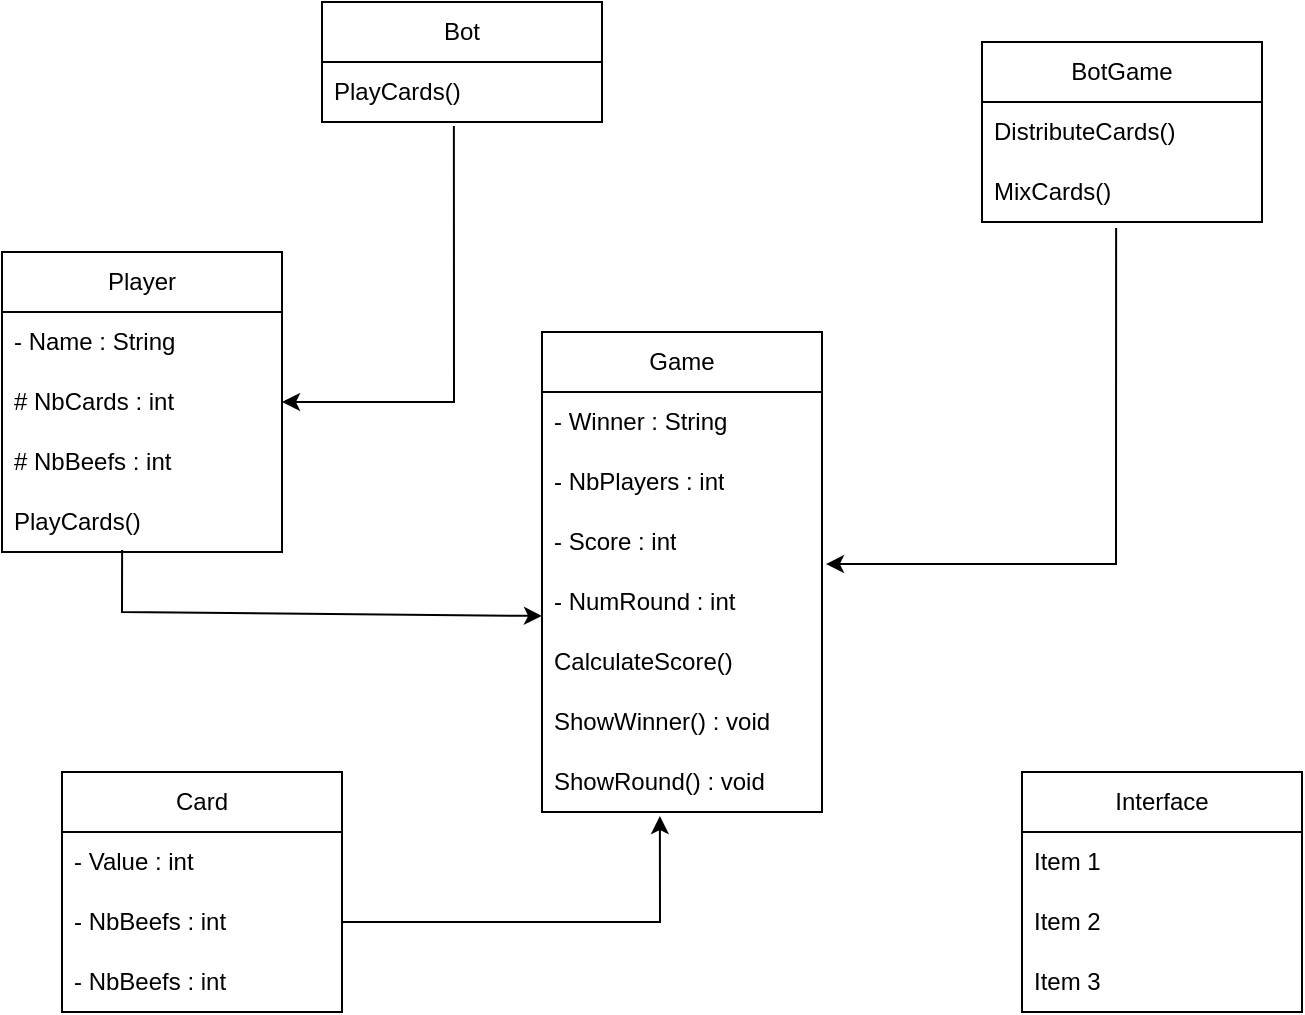 <mxfile version="21.3.2" type="github">
  <diagram name="Page-1" id="wv4Z3Dl6g_FrQd1WbZ8e">
    <mxGraphModel dx="954" dy="647" grid="1" gridSize="10" guides="1" tooltips="1" connect="1" arrows="1" fold="1" page="1" pageScale="1" pageWidth="827" pageHeight="1169" math="0" shadow="0">
      <root>
        <mxCell id="0" />
        <mxCell id="1" parent="0" />
        <mxCell id="XW63vjKqGGyjCluR1eWd-6" value="Player" style="swimlane;fontStyle=0;childLayout=stackLayout;horizontal=1;startSize=30;horizontalStack=0;resizeParent=1;resizeParentMax=0;resizeLast=0;collapsible=1;marginBottom=0;whiteSpace=wrap;html=1;strokeColor=default;" vertex="1" parent="1">
          <mxGeometry x="80" y="205" width="140" height="150" as="geometry" />
        </mxCell>
        <mxCell id="XW63vjKqGGyjCluR1eWd-7" value="- Name : String" style="text;strokeColor=none;fillColor=none;align=left;verticalAlign=middle;spacingLeft=4;spacingRight=4;overflow=hidden;points=[[0,0.5],[1,0.5]];portConstraint=eastwest;rotatable=0;whiteSpace=wrap;html=1;" vertex="1" parent="XW63vjKqGGyjCluR1eWd-6">
          <mxGeometry y="30" width="140" height="30" as="geometry" />
        </mxCell>
        <mxCell id="XW63vjKqGGyjCluR1eWd-8" value="# NbCards : int" style="text;strokeColor=none;fillColor=none;align=left;verticalAlign=middle;spacingLeft=4;spacingRight=4;overflow=hidden;points=[[0,0.5],[1,0.5]];portConstraint=eastwest;rotatable=0;whiteSpace=wrap;html=1;" vertex="1" parent="XW63vjKqGGyjCluR1eWd-6">
          <mxGeometry y="60" width="140" height="30" as="geometry" />
        </mxCell>
        <mxCell id="XW63vjKqGGyjCluR1eWd-60" value="# NbBeefs : int" style="text;strokeColor=none;fillColor=none;align=left;verticalAlign=middle;spacingLeft=4;spacingRight=4;overflow=hidden;points=[[0,0.5],[1,0.5]];portConstraint=eastwest;rotatable=0;whiteSpace=wrap;html=1;" vertex="1" parent="XW63vjKqGGyjCluR1eWd-6">
          <mxGeometry y="90" width="140" height="30" as="geometry" />
        </mxCell>
        <mxCell id="XW63vjKqGGyjCluR1eWd-9" value="PlayCards()" style="text;strokeColor=none;fillColor=none;align=left;verticalAlign=middle;spacingLeft=4;spacingRight=4;overflow=hidden;points=[[0,0.5],[1,0.5]];portConstraint=eastwest;rotatable=0;whiteSpace=wrap;html=1;" vertex="1" parent="XW63vjKqGGyjCluR1eWd-6">
          <mxGeometry y="120" width="140" height="30" as="geometry" />
        </mxCell>
        <mxCell id="XW63vjKqGGyjCluR1eWd-10" value="Game" style="swimlane;fontStyle=0;childLayout=stackLayout;horizontal=1;startSize=30;horizontalStack=0;resizeParent=1;resizeParentMax=0;resizeLast=0;collapsible=1;marginBottom=0;whiteSpace=wrap;html=1;" vertex="1" parent="1">
          <mxGeometry x="350" y="245" width="140" height="240" as="geometry" />
        </mxCell>
        <mxCell id="XW63vjKqGGyjCluR1eWd-11" value="- Winner : String" style="text;strokeColor=none;fillColor=none;align=left;verticalAlign=middle;spacingLeft=4;spacingRight=4;overflow=hidden;points=[[0,0.5],[1,0.5]];portConstraint=eastwest;rotatable=0;whiteSpace=wrap;html=1;" vertex="1" parent="XW63vjKqGGyjCluR1eWd-10">
          <mxGeometry y="30" width="140" height="30" as="geometry" />
        </mxCell>
        <mxCell id="XW63vjKqGGyjCluR1eWd-12" value="- NbPlayers : int" style="text;strokeColor=none;fillColor=none;align=left;verticalAlign=middle;spacingLeft=4;spacingRight=4;overflow=hidden;points=[[0,0.5],[1,0.5]];portConstraint=eastwest;rotatable=0;whiteSpace=wrap;html=1;" vertex="1" parent="XW63vjKqGGyjCluR1eWd-10">
          <mxGeometry y="60" width="140" height="30" as="geometry" />
        </mxCell>
        <mxCell id="XW63vjKqGGyjCluR1eWd-19" value="- Score : int" style="text;strokeColor=none;fillColor=none;align=left;verticalAlign=middle;spacingLeft=4;spacingRight=4;overflow=hidden;points=[[0,0.5],[1,0.5]];portConstraint=eastwest;rotatable=0;whiteSpace=wrap;html=1;" vertex="1" parent="XW63vjKqGGyjCluR1eWd-10">
          <mxGeometry y="90" width="140" height="30" as="geometry" />
        </mxCell>
        <mxCell id="XW63vjKqGGyjCluR1eWd-24" value="- NumRound : int" style="text;strokeColor=none;fillColor=none;align=left;verticalAlign=middle;spacingLeft=4;spacingRight=4;overflow=hidden;points=[[0,0.5],[1,0.5]];portConstraint=eastwest;rotatable=0;whiteSpace=wrap;html=1;" vertex="1" parent="XW63vjKqGGyjCluR1eWd-10">
          <mxGeometry y="120" width="140" height="30" as="geometry" />
        </mxCell>
        <mxCell id="XW63vjKqGGyjCluR1eWd-13" value="CalculateScore()" style="text;strokeColor=none;fillColor=none;align=left;verticalAlign=middle;spacingLeft=4;spacingRight=4;overflow=hidden;points=[[0,0.5],[1,0.5]];portConstraint=eastwest;rotatable=0;whiteSpace=wrap;html=1;" vertex="1" parent="XW63vjKqGGyjCluR1eWd-10">
          <mxGeometry y="150" width="140" height="30" as="geometry" />
        </mxCell>
        <mxCell id="XW63vjKqGGyjCluR1eWd-25" value="ShowWinner() : void" style="text;strokeColor=none;fillColor=none;align=left;verticalAlign=middle;spacingLeft=4;spacingRight=4;overflow=hidden;points=[[0,0.5],[1,0.5]];portConstraint=eastwest;rotatable=0;whiteSpace=wrap;html=1;" vertex="1" parent="XW63vjKqGGyjCluR1eWd-10">
          <mxGeometry y="180" width="140" height="30" as="geometry" />
        </mxCell>
        <mxCell id="XW63vjKqGGyjCluR1eWd-33" value="ShowRound() : void" style="text;strokeColor=none;fillColor=none;align=left;verticalAlign=middle;spacingLeft=4;spacingRight=4;overflow=hidden;points=[[0,0.5],[1,0.5]];portConstraint=eastwest;rotatable=0;whiteSpace=wrap;html=1;" vertex="1" parent="XW63vjKqGGyjCluR1eWd-10">
          <mxGeometry y="210" width="140" height="30" as="geometry" />
        </mxCell>
        <mxCell id="XW63vjKqGGyjCluR1eWd-20" value="Card" style="swimlane;fontStyle=0;childLayout=stackLayout;horizontal=1;startSize=30;horizontalStack=0;resizeParent=1;resizeParentMax=0;resizeLast=0;collapsible=1;marginBottom=0;whiteSpace=wrap;html=1;" vertex="1" parent="1">
          <mxGeometry x="110" y="465" width="140" height="120" as="geometry" />
        </mxCell>
        <mxCell id="XW63vjKqGGyjCluR1eWd-22" value="- Value : int" style="text;strokeColor=none;fillColor=none;align=left;verticalAlign=middle;spacingLeft=4;spacingRight=4;overflow=hidden;points=[[0,0.5],[1,0.5]];portConstraint=eastwest;rotatable=0;whiteSpace=wrap;html=1;" vertex="1" parent="XW63vjKqGGyjCluR1eWd-20">
          <mxGeometry y="30" width="140" height="30" as="geometry" />
        </mxCell>
        <mxCell id="XW63vjKqGGyjCluR1eWd-21" value="- NbBeefs : int" style="text;strokeColor=none;fillColor=none;align=left;verticalAlign=middle;spacingLeft=4;spacingRight=4;overflow=hidden;points=[[0,0.5],[1,0.5]];portConstraint=eastwest;rotatable=0;whiteSpace=wrap;html=1;" vertex="1" parent="XW63vjKqGGyjCluR1eWd-20">
          <mxGeometry y="60" width="140" height="30" as="geometry" />
        </mxCell>
        <mxCell id="XW63vjKqGGyjCluR1eWd-34" value="- NbBeefs : int" style="text;strokeColor=none;fillColor=none;align=left;verticalAlign=middle;spacingLeft=4;spacingRight=4;overflow=hidden;points=[[0,0.5],[1,0.5]];portConstraint=eastwest;rotatable=0;whiteSpace=wrap;html=1;" vertex="1" parent="XW63vjKqGGyjCluR1eWd-20">
          <mxGeometry y="90" width="140" height="30" as="geometry" />
        </mxCell>
        <mxCell id="XW63vjKqGGyjCluR1eWd-35" value="Bot" style="swimlane;fontStyle=0;childLayout=stackLayout;horizontal=1;startSize=30;horizontalStack=0;resizeParent=1;resizeParentMax=0;resizeLast=0;collapsible=1;marginBottom=0;whiteSpace=wrap;html=1;" vertex="1" parent="1">
          <mxGeometry x="240" y="80" width="140" height="60" as="geometry" />
        </mxCell>
        <mxCell id="XW63vjKqGGyjCluR1eWd-36" value="PlayCards()" style="text;strokeColor=none;fillColor=none;align=left;verticalAlign=middle;spacingLeft=4;spacingRight=4;overflow=hidden;points=[[0,0.5],[1,0.5]];portConstraint=eastwest;rotatable=0;whiteSpace=wrap;html=1;" vertex="1" parent="XW63vjKqGGyjCluR1eWd-35">
          <mxGeometry y="30" width="140" height="30" as="geometry" />
        </mxCell>
        <mxCell id="XW63vjKqGGyjCluR1eWd-44" value="BotGame" style="swimlane;fontStyle=0;childLayout=stackLayout;horizontal=1;startSize=30;horizontalStack=0;resizeParent=1;resizeParentMax=0;resizeLast=0;collapsible=1;marginBottom=0;whiteSpace=wrap;html=1;" vertex="1" parent="1">
          <mxGeometry x="570" y="100" width="140" height="90" as="geometry" />
        </mxCell>
        <mxCell id="XW63vjKqGGyjCluR1eWd-45" value="DistributeCards()" style="text;strokeColor=none;fillColor=none;align=left;verticalAlign=middle;spacingLeft=4;spacingRight=4;overflow=hidden;points=[[0,0.5],[1,0.5]];portConstraint=eastwest;rotatable=0;whiteSpace=wrap;html=1;" vertex="1" parent="XW63vjKqGGyjCluR1eWd-44">
          <mxGeometry y="30" width="140" height="30" as="geometry" />
        </mxCell>
        <mxCell id="XW63vjKqGGyjCluR1eWd-48" value="MixCards()" style="text;strokeColor=none;fillColor=none;align=left;verticalAlign=middle;spacingLeft=4;spacingRight=4;overflow=hidden;points=[[0,0.5],[1,0.5]];portConstraint=eastwest;rotatable=0;whiteSpace=wrap;html=1;" vertex="1" parent="XW63vjKqGGyjCluR1eWd-44">
          <mxGeometry y="60" width="140" height="30" as="geometry" />
        </mxCell>
        <mxCell id="XW63vjKqGGyjCluR1eWd-51" value="" style="endArrow=classic;html=1;rounded=0;exitX=0.429;exitY=0.967;exitDx=0;exitDy=0;exitPerimeter=0;entryX=0;entryY=0.733;entryDx=0;entryDy=0;entryPerimeter=0;" edge="1" parent="1" source="XW63vjKqGGyjCluR1eWd-9" target="XW63vjKqGGyjCluR1eWd-24">
          <mxGeometry width="50" height="50" relative="1" as="geometry">
            <mxPoint x="140" y="415" as="sourcePoint" />
            <mxPoint x="190" y="365" as="targetPoint" />
            <Array as="points">
              <mxPoint x="140" y="385" />
            </Array>
          </mxGeometry>
        </mxCell>
        <mxCell id="XW63vjKqGGyjCluR1eWd-53" value="" style="endArrow=classic;html=1;rounded=0;exitX=1;exitY=0.5;exitDx=0;exitDy=0;entryX=0.421;entryY=1.067;entryDx=0;entryDy=0;entryPerimeter=0;" edge="1" parent="1" source="XW63vjKqGGyjCluR1eWd-21" target="XW63vjKqGGyjCluR1eWd-33">
          <mxGeometry width="50" height="50" relative="1" as="geometry">
            <mxPoint x="360" y="595" as="sourcePoint" />
            <mxPoint x="410" y="545" as="targetPoint" />
            <Array as="points">
              <mxPoint x="409" y="540" />
            </Array>
          </mxGeometry>
        </mxCell>
        <mxCell id="XW63vjKqGGyjCluR1eWd-54" value="" style="endArrow=classic;html=1;rounded=0;exitX=0.471;exitY=1.067;exitDx=0;exitDy=0;exitPerimeter=0;entryX=1;entryY=0.5;entryDx=0;entryDy=0;" edge="1" parent="1" source="XW63vjKqGGyjCluR1eWd-36" target="XW63vjKqGGyjCluR1eWd-8">
          <mxGeometry width="50" height="50" relative="1" as="geometry">
            <mxPoint x="300" y="205" as="sourcePoint" />
            <mxPoint x="350" y="155" as="targetPoint" />
            <Array as="points">
              <mxPoint x="306" y="280" />
            </Array>
          </mxGeometry>
        </mxCell>
        <mxCell id="XW63vjKqGGyjCluR1eWd-55" value="" style="endArrow=classic;html=1;rounded=0;exitX=0.479;exitY=1.1;exitDx=0;exitDy=0;exitPerimeter=0;entryX=1.014;entryY=-0.133;entryDx=0;entryDy=0;entryPerimeter=0;" edge="1" parent="1" source="XW63vjKqGGyjCluR1eWd-48" target="XW63vjKqGGyjCluR1eWd-24">
          <mxGeometry width="50" height="50" relative="1" as="geometry">
            <mxPoint x="630" y="310" as="sourcePoint" />
            <mxPoint x="680" y="260" as="targetPoint" />
            <Array as="points">
              <mxPoint x="637" y="361" />
            </Array>
          </mxGeometry>
        </mxCell>
        <mxCell id="XW63vjKqGGyjCluR1eWd-56" value="Interface" style="swimlane;fontStyle=0;childLayout=stackLayout;horizontal=1;startSize=30;horizontalStack=0;resizeParent=1;resizeParentMax=0;resizeLast=0;collapsible=1;marginBottom=0;whiteSpace=wrap;html=1;" vertex="1" parent="1">
          <mxGeometry x="590" y="465" width="140" height="120" as="geometry" />
        </mxCell>
        <mxCell id="XW63vjKqGGyjCluR1eWd-57" value="Item 1" style="text;strokeColor=none;fillColor=none;align=left;verticalAlign=middle;spacingLeft=4;spacingRight=4;overflow=hidden;points=[[0,0.5],[1,0.5]];portConstraint=eastwest;rotatable=0;whiteSpace=wrap;html=1;" vertex="1" parent="XW63vjKqGGyjCluR1eWd-56">
          <mxGeometry y="30" width="140" height="30" as="geometry" />
        </mxCell>
        <mxCell id="XW63vjKqGGyjCluR1eWd-58" value="Item 2" style="text;strokeColor=none;fillColor=none;align=left;verticalAlign=middle;spacingLeft=4;spacingRight=4;overflow=hidden;points=[[0,0.5],[1,0.5]];portConstraint=eastwest;rotatable=0;whiteSpace=wrap;html=1;" vertex="1" parent="XW63vjKqGGyjCluR1eWd-56">
          <mxGeometry y="60" width="140" height="30" as="geometry" />
        </mxCell>
        <mxCell id="XW63vjKqGGyjCluR1eWd-59" value="Item 3" style="text;strokeColor=none;fillColor=none;align=left;verticalAlign=middle;spacingLeft=4;spacingRight=4;overflow=hidden;points=[[0,0.5],[1,0.5]];portConstraint=eastwest;rotatable=0;whiteSpace=wrap;html=1;" vertex="1" parent="XW63vjKqGGyjCluR1eWd-56">
          <mxGeometry y="90" width="140" height="30" as="geometry" />
        </mxCell>
      </root>
    </mxGraphModel>
  </diagram>
</mxfile>
